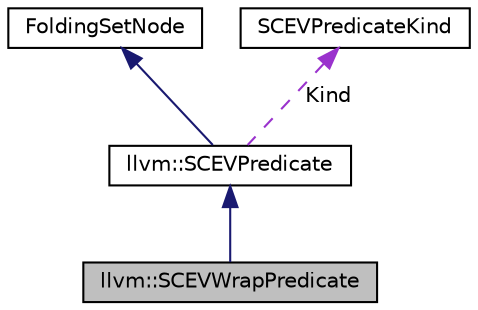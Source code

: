 digraph "llvm::SCEVWrapPredicate"
{
 // LATEX_PDF_SIZE
  bgcolor="transparent";
  edge [fontname="Helvetica",fontsize="10",labelfontname="Helvetica",labelfontsize="10"];
  node [fontname="Helvetica",fontsize="10",shape="box"];
  Node1 [label="llvm::SCEVWrapPredicate",height=0.2,width=0.4,color="black", fillcolor="grey75", style="filled", fontcolor="black",tooltip="This class represents an assumption made on an AddRec expression."];
  Node2 -> Node1 [dir="back",color="midnightblue",fontsize="10",style="solid",fontname="Helvetica"];
  Node2 [label="llvm::SCEVPredicate",height=0.2,width=0.4,color="black",URL="$classllvm_1_1SCEVPredicate.html",tooltip="This class represents an assumption made using SCEV expressions which can be checked at run-time."];
  Node3 -> Node2 [dir="back",color="midnightblue",fontsize="10",style="solid",fontname="Helvetica"];
  Node3 [label="FoldingSetNode",height=0.2,width=0.4,color="black",URL="$classllvm_1_1FoldingSetBase_1_1Node.html",tooltip="Node - This class is used to maintain the singly linked bucket list in a folding set."];
  Node4 -> Node2 [dir="back",color="darkorchid3",fontsize="10",style="dashed",label=" Kind" ,fontname="Helvetica"];
  Node4 [label="SCEVPredicateKind",height=0.2,width=0.4,color="black",tooltip=" "];
}
